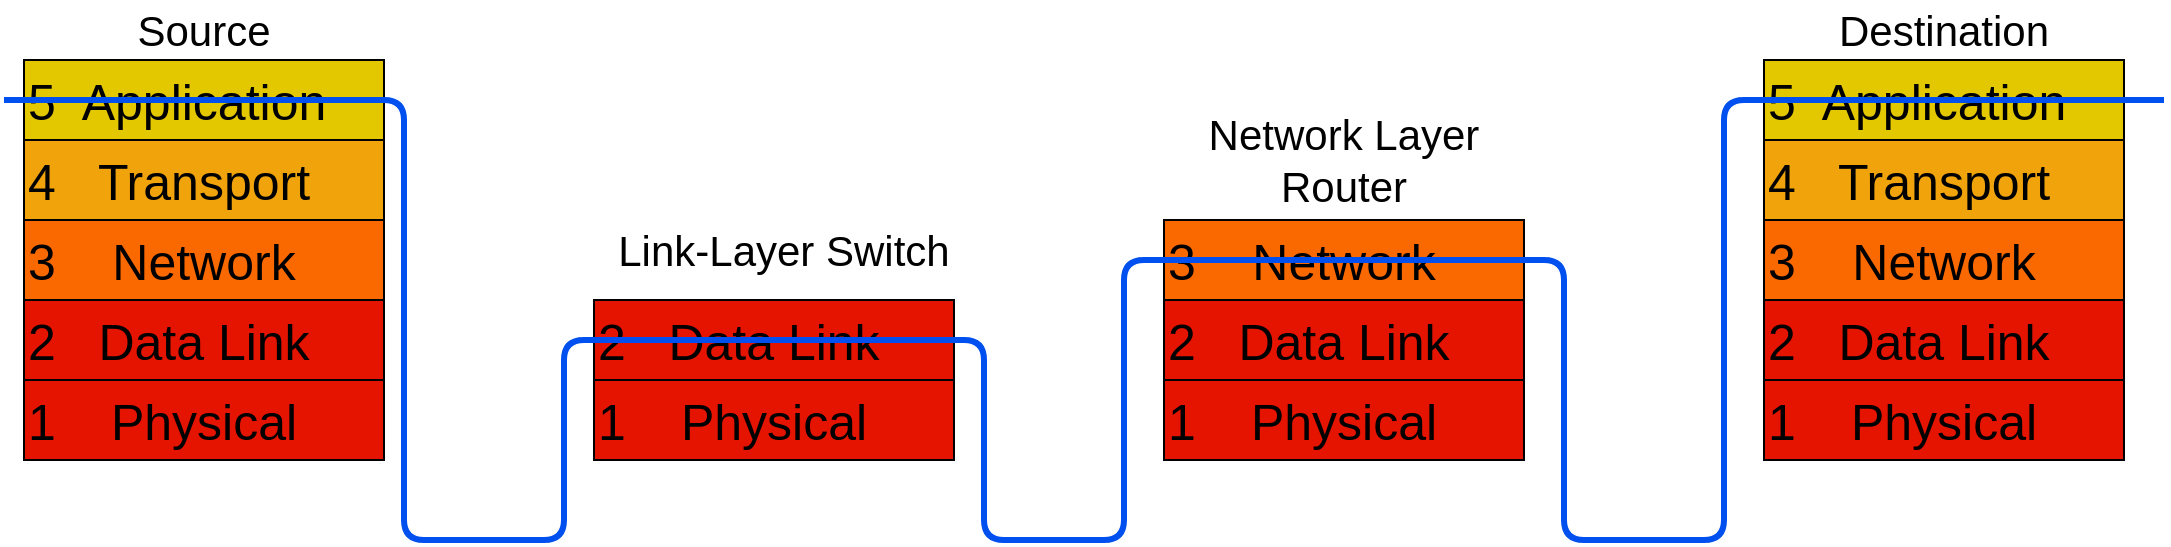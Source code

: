 <mxfile>
    <diagram id="ACmn5gwXg2uj1HfDkmhU" name="Page-1">
        <mxGraphModel dx="1646" dy="1627" grid="1" gridSize="10" guides="1" tooltips="1" connect="1" arrows="1" fold="1" page="1" pageScale="1" pageWidth="850" pageHeight="1100" math="0" shadow="0">
            <root>
                <mxCell id="0"/>
                <mxCell id="1" parent="0"/>
                <mxCell id="2" value="Application" style="rounded=0;whiteSpace=wrap;html=1;fontSize=25;fillColor=#e3c800;fontColor=#000000;strokeColor=#000000;" vertex="1" parent="1">
                    <mxGeometry x="50" y="60" width="180" height="40" as="geometry"/>
                </mxCell>
                <mxCell id="3" value="Transport" style="rounded=0;whiteSpace=wrap;html=1;fontSize=25;fillColor=#f0a30a;fontColor=#000000;strokeColor=#000000;" vertex="1" parent="1">
                    <mxGeometry x="50" y="100" width="180" height="40" as="geometry"/>
                </mxCell>
                <mxCell id="4" value="Network" style="rounded=0;whiteSpace=wrap;html=1;fontSize=25;fillColor=#fa6800;fontColor=#000000;strokeColor=#000000;" vertex="1" parent="1">
                    <mxGeometry x="50" y="140" width="180" height="40" as="geometry"/>
                </mxCell>
                <mxCell id="5" value="Data Link" style="rounded=0;whiteSpace=wrap;html=1;fontSize=25;fillColor=#e51400;fontColor=#000000;strokeColor=#000000;" vertex="1" parent="1">
                    <mxGeometry x="50" y="180" width="180" height="40" as="geometry"/>
                </mxCell>
                <mxCell id="6" value="Physical" style="rounded=0;whiteSpace=wrap;html=1;fontSize=25;fillColor=#e51400;fontColor=#000000;strokeColor=#000000;" vertex="1" parent="1">
                    <mxGeometry x="50" y="220" width="180" height="40" as="geometry"/>
                </mxCell>
                <mxCell id="7" value="5" style="text;html=1;strokeColor=none;fillColor=none;align=left;verticalAlign=middle;whiteSpace=wrap;rounded=0;fontSize=25;fontColor=#000000;" vertex="1" parent="1">
                    <mxGeometry x="50" y="65" width="60" height="30" as="geometry"/>
                </mxCell>
                <mxCell id="8" value="3" style="text;html=1;strokeColor=none;fillColor=none;align=left;verticalAlign=middle;whiteSpace=wrap;rounded=0;fontSize=25;fontColor=#000000;" vertex="1" parent="1">
                    <mxGeometry x="50" y="145" width="60" height="30" as="geometry"/>
                </mxCell>
                <mxCell id="9" value="4" style="text;html=1;strokeColor=none;fillColor=none;align=left;verticalAlign=middle;whiteSpace=wrap;rounded=0;fontSize=25;fontColor=#000000;" vertex="1" parent="1">
                    <mxGeometry x="50" y="105" width="60" height="30" as="geometry"/>
                </mxCell>
                <mxCell id="10" value="1" style="text;html=1;strokeColor=none;fillColor=none;align=left;verticalAlign=middle;whiteSpace=wrap;rounded=0;fontSize=25;fontColor=#000000;" vertex="1" parent="1">
                    <mxGeometry x="50" y="225" width="60" height="30" as="geometry"/>
                </mxCell>
                <mxCell id="11" value="2" style="text;html=1;strokeColor=none;fillColor=none;align=left;verticalAlign=middle;whiteSpace=wrap;rounded=0;fontSize=25;fontColor=#000000;" vertex="1" parent="1">
                    <mxGeometry x="50" y="185" width="60" height="30" as="geometry"/>
                </mxCell>
                <mxCell id="15" value="Data Link" style="rounded=0;whiteSpace=wrap;html=1;fontSize=25;fillColor=#e51400;fontColor=#000000;strokeColor=#000000;" vertex="1" parent="1">
                    <mxGeometry x="335" y="180" width="180" height="40" as="geometry"/>
                </mxCell>
                <mxCell id="16" value="Physical" style="rounded=0;whiteSpace=wrap;html=1;fontSize=25;fillColor=#e51400;fontColor=#000000;strokeColor=#000000;" vertex="1" parent="1">
                    <mxGeometry x="335" y="220" width="180" height="40" as="geometry"/>
                </mxCell>
                <mxCell id="20" value="1" style="text;html=1;strokeColor=none;fillColor=none;align=left;verticalAlign=middle;whiteSpace=wrap;rounded=0;fontSize=25;fontColor=#000000;" vertex="1" parent="1">
                    <mxGeometry x="335" y="225" width="60" height="30" as="geometry"/>
                </mxCell>
                <mxCell id="21" value="2" style="text;html=1;strokeColor=none;fillColor=none;align=left;verticalAlign=middle;whiteSpace=wrap;rounded=0;fontSize=25;fontColor=#000000;" vertex="1" parent="1">
                    <mxGeometry x="335" y="185" width="60" height="30" as="geometry"/>
                </mxCell>
                <mxCell id="24" value="Network" style="rounded=0;whiteSpace=wrap;html=1;fontSize=25;fillColor=#fa6800;fontColor=#000000;strokeColor=#000000;" vertex="1" parent="1">
                    <mxGeometry x="620" y="140" width="180" height="40" as="geometry"/>
                </mxCell>
                <mxCell id="25" value="Data Link" style="rounded=0;whiteSpace=wrap;html=1;fontSize=25;fillColor=#e51400;fontColor=#000000;strokeColor=#000000;" vertex="1" parent="1">
                    <mxGeometry x="620" y="180" width="180" height="40" as="geometry"/>
                </mxCell>
                <mxCell id="26" value="Physical" style="rounded=0;whiteSpace=wrap;html=1;fontSize=25;fillColor=#e51400;fontColor=#000000;strokeColor=#000000;" vertex="1" parent="1">
                    <mxGeometry x="620" y="220" width="180" height="40" as="geometry"/>
                </mxCell>
                <mxCell id="28" value="3" style="text;html=1;strokeColor=none;fillColor=none;align=left;verticalAlign=middle;whiteSpace=wrap;rounded=0;fontSize=25;fontColor=#000000;" vertex="1" parent="1">
                    <mxGeometry x="620" y="145" width="60" height="30" as="geometry"/>
                </mxCell>
                <mxCell id="30" value="1" style="text;html=1;strokeColor=none;fillColor=none;align=left;verticalAlign=middle;whiteSpace=wrap;rounded=0;fontSize=25;fontColor=#000000;" vertex="1" parent="1">
                    <mxGeometry x="620" y="225" width="60" height="30" as="geometry"/>
                </mxCell>
                <mxCell id="31" value="2" style="text;html=1;strokeColor=none;fillColor=none;align=left;verticalAlign=middle;whiteSpace=wrap;rounded=0;fontSize=25;fontColor=#000000;" vertex="1" parent="1">
                    <mxGeometry x="620" y="185" width="60" height="30" as="geometry"/>
                </mxCell>
                <mxCell id="32" value="Application" style="rounded=0;whiteSpace=wrap;html=1;fontSize=25;fillColor=#e3c800;fontColor=#000000;strokeColor=#000000;" vertex="1" parent="1">
                    <mxGeometry x="920" y="60" width="180" height="40" as="geometry"/>
                </mxCell>
                <mxCell id="33" value="Transport" style="rounded=0;whiteSpace=wrap;html=1;fontSize=25;fillColor=#f0a30a;fontColor=#000000;strokeColor=#000000;" vertex="1" parent="1">
                    <mxGeometry x="920" y="100" width="180" height="40" as="geometry"/>
                </mxCell>
                <mxCell id="34" value="Network" style="rounded=0;whiteSpace=wrap;html=1;fontSize=25;fillColor=#fa6800;fontColor=#000000;strokeColor=#000000;" vertex="1" parent="1">
                    <mxGeometry x="920" y="140" width="180" height="40" as="geometry"/>
                </mxCell>
                <mxCell id="35" value="Data Link" style="rounded=0;whiteSpace=wrap;html=1;fontSize=25;fillColor=#e51400;fontColor=#000000;strokeColor=#000000;" vertex="1" parent="1">
                    <mxGeometry x="920" y="180" width="180" height="40" as="geometry"/>
                </mxCell>
                <mxCell id="36" value="Physical" style="rounded=0;whiteSpace=wrap;html=1;fontSize=25;fillColor=#e51400;fontColor=#000000;strokeColor=#000000;" vertex="1" parent="1">
                    <mxGeometry x="920" y="220" width="180" height="40" as="geometry"/>
                </mxCell>
                <mxCell id="37" value="5" style="text;html=1;strokeColor=none;fillColor=none;align=left;verticalAlign=middle;whiteSpace=wrap;rounded=0;fontSize=25;fontColor=#000000;" vertex="1" parent="1">
                    <mxGeometry x="920" y="65" width="60" height="30" as="geometry"/>
                </mxCell>
                <mxCell id="38" value="3" style="text;html=1;strokeColor=none;fillColor=none;align=left;verticalAlign=middle;whiteSpace=wrap;rounded=0;fontSize=25;fontColor=#000000;" vertex="1" parent="1">
                    <mxGeometry x="920" y="145" width="60" height="30" as="geometry"/>
                </mxCell>
                <mxCell id="39" value="4" style="text;html=1;strokeColor=none;fillColor=none;align=left;verticalAlign=middle;whiteSpace=wrap;rounded=0;fontSize=25;fontColor=#000000;" vertex="1" parent="1">
                    <mxGeometry x="920" y="105" width="60" height="30" as="geometry"/>
                </mxCell>
                <mxCell id="40" value="1" style="text;html=1;strokeColor=none;fillColor=none;align=left;verticalAlign=middle;whiteSpace=wrap;rounded=0;fontSize=25;fontColor=#000000;" vertex="1" parent="1">
                    <mxGeometry x="920" y="225" width="60" height="30" as="geometry"/>
                </mxCell>
                <mxCell id="41" value="2" style="text;html=1;strokeColor=none;fillColor=none;align=left;verticalAlign=middle;whiteSpace=wrap;rounded=0;fontSize=25;fontColor=#000000;" vertex="1" parent="1">
                    <mxGeometry x="920" y="185" width="60" height="30" as="geometry"/>
                </mxCell>
                <mxCell id="42" value="" style="endArrow=none;html=1;strokeWidth=3;strokeColor=#0050EF;" edge="1" parent="1">
                    <mxGeometry width="50" height="50" relative="1" as="geometry">
                        <mxPoint x="1120" y="80" as="sourcePoint"/>
                        <mxPoint x="40" y="80" as="targetPoint"/>
                        <Array as="points">
                            <mxPoint x="900" y="80"/>
                            <mxPoint x="900" y="300"/>
                            <mxPoint x="820" y="300"/>
                            <mxPoint x="820" y="160"/>
                            <mxPoint x="600" y="160"/>
                            <mxPoint x="600" y="300"/>
                            <mxPoint x="530" y="300"/>
                            <mxPoint x="530" y="200"/>
                            <mxPoint x="320" y="200"/>
                            <mxPoint x="320" y="300"/>
                            <mxPoint x="240" y="300"/>
                            <mxPoint x="240" y="80"/>
                        </Array>
                    </mxGeometry>
                </mxCell>
                <mxCell id="43" value="Link-Layer Switch" style="text;html=1;strokeColor=none;fillColor=none;align=center;verticalAlign=middle;whiteSpace=wrap;rounded=0;fontSize=21;" vertex="1" parent="1">
                    <mxGeometry x="340" y="140" width="180" height="30" as="geometry"/>
                </mxCell>
                <mxCell id="44" value="Network Layer Router" style="text;html=1;strokeColor=none;fillColor=none;align=center;verticalAlign=middle;whiteSpace=wrap;rounded=0;fontSize=21;" vertex="1" parent="1">
                    <mxGeometry x="620" y="95" width="180" height="30" as="geometry"/>
                </mxCell>
                <mxCell id="45" value="Source" style="text;html=1;strokeColor=none;fillColor=none;align=center;verticalAlign=middle;whiteSpace=wrap;rounded=0;fontSize=21;" vertex="1" parent="1">
                    <mxGeometry x="50" y="30" width="180" height="30" as="geometry"/>
                </mxCell>
                <mxCell id="46" value="Destination" style="text;html=1;strokeColor=none;fillColor=none;align=center;verticalAlign=middle;whiteSpace=wrap;rounded=0;fontSize=21;" vertex="1" parent="1">
                    <mxGeometry x="920" y="30" width="180" height="30" as="geometry"/>
                </mxCell>
            </root>
        </mxGraphModel>
    </diagram>
</mxfile>